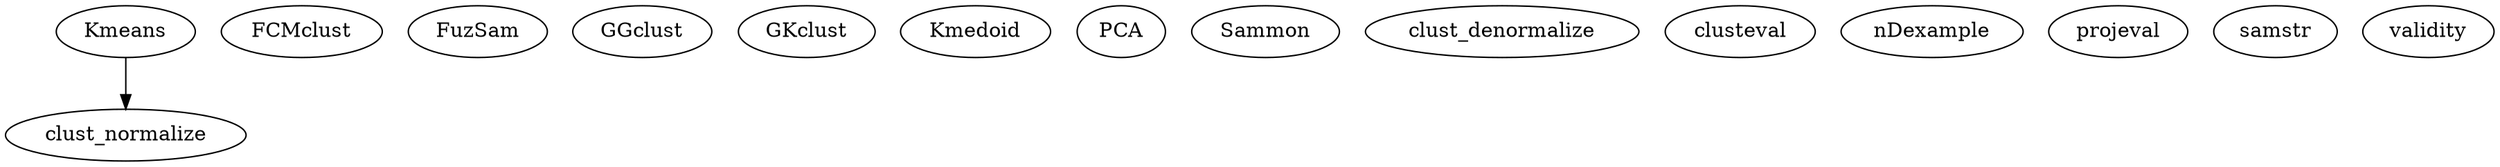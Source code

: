 /* Created by mdot for Matlab */
digraph m2html {
  Kmeans -> clust_normalize;

  FCMclust [URL="FCMclust.html"];
  FuzSam [URL="FuzSam.html"];
  GGclust [URL="GGclust.html"];
  GKclust [URL="GKclust.html"];
  Kmeans [URL="Kmeans.html"];
  Kmedoid [URL="Kmedoid.html"];
  PCA [URL="PCA.html"];
  Sammon [URL="Sammon.html"];
  clust_denormalize [URL="clust_denormalize.html"];
  clust_normalize [URL="clust_normalize.html"];
  clusteval [URL="clusteval.html"];
  nDexample [URL="nDexample.html"];
  projeval [URL="projeval.html"];
  samstr [URL="samstr.html"];
  validity [URL="validity.html"];
}